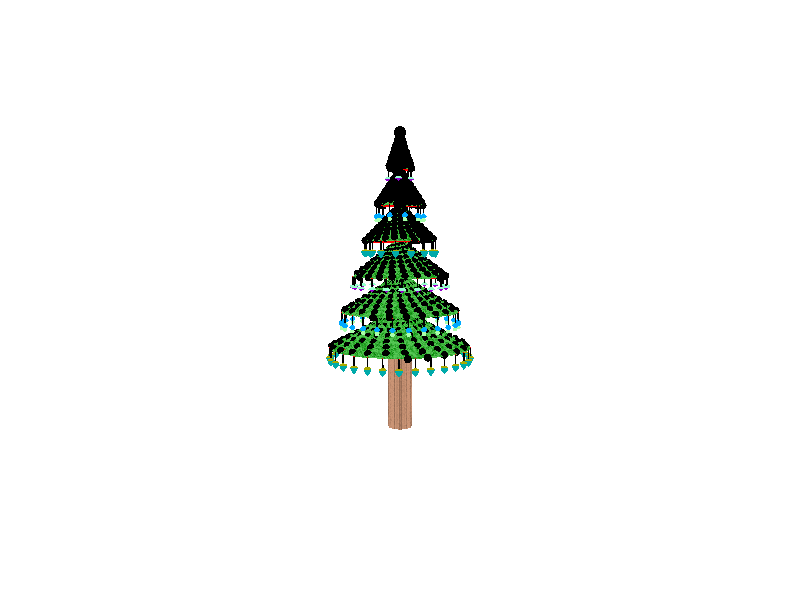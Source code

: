 #include "shapes.inc"
#include "colors.inc"
#include "textures.inc"


#declare sca=50;  									// scalaire pour la taille

//global_settings { max_trace_level 20 }

camera {
    location <0.2*sca,1*sca,14.5> 					// location of camera
    look_at <0,0,10>								// ou la camera va se fixer 
    sky <0,0,1> 									// pour avoir le Z en haut
    right <-image_width/image_height,0,0>	 	    // pour un repere direct
    rotate<0,0, -360*(clock+0.10)>
}

light_source { <0.4*sca,1*sca,14.5> White }		    // light source
light_source { <-0.4*sca,1*sca,14.5> White }       	// light source          

background {White}								  	  // fond d'ecran blanc

#declare hauteur=6;
#declare rayon=6; 
#declare ecartHauteur=hauteur/2;
#declare nombreDeCone=6; 
#declare i=0;
#declare Pi=3.1415;
#declare rayonDeBoule=0.05;
#declare nombreDeBoule=30;
#declare nombreDeCylindre=nombreDeBoule;
#declare rot=2*Pi/nombreDeBoule/2;
#declare rFicelle = 0.06; 

//ne pas multiplier 
#macro Bspline4(step,P0,P1,P2,P3,P4,eq)
	 #local eq=(pow((1-step),4)*P0+4*step*pow((1-step),3)*P1+6*pow(step,2)*pow((1-step),2)*P2+4*pow(step,3)*(1-step)*P3+pow(step,4)*P4);
#end

#macro Bspline2(step,P0,P1,P2, eq)
	 #local eq=(pow((1-step),2)*P0+2*(1-step)*step*P1+step*step*P2);
#end

//Creation des lathes
#macro createLathe(nbPoints, P0, P1, P2, P3, colorr, tX, tY, tZ)
lathe{
  bezier_spline
  nbPoints,
  P0, P1, P2, P3
  pigment {color colorr}
  rotate <90, 0, 0> // <x°, y°, z°>
  scale <0.1, 0.1, 0.1> // <x, y, z>
  translate <tX, tY, tZ> // <x, y, z>
}
#end

//Creation de la guirlande
#macro guirlande(P0,P1,P2,P3,P4,nb,dimCyl,color1)
    #local M=<0,0,0>;
    #local tabP=array[nb+1];
    #for(i,0,nb)
        #local t0=i/nb;
        #local M=<0,0,0>;
        Bspline4(t0,P0,P1,P2,P3,P4,M)
        #local tabP[i]=M;
    #end
    #for(i,0,nb-1)

        cylinder{
            tabP[i] 
            tabP[i+1] 
            dimCyl
            pigment {color1}
        }
    #end
#end


//Creation de la guirlande Electrique
#macro guirlandeElectrique(P0,P1,P2,nb,dimCyl,color1)
    #local M=<0,0,0>;
    #local tabP=array[nb+1];
    #for(i,0,nb)
        #local t0=i/nb;
        #local M=<0,0,0>;
        Bspline2(t0,P0,P1,P2,M)
        #local tabP[i]=M;
    #end
    #for(i,0,nb-1)

        cylinder{
            tabP[i] 
            tabP[i+1] 
            dimCyl
            pigment {color color1}
        }
    #end
#end

#macro spirale(pente,hauteurspirale,hauteuroffset,nbTours,nbPoints,nbPointsGuirlande,dimCyl,Ccouleur,pointFinal)
    #local tabP=array[nbPoints+1];
	#local i = 0;
    #while(i<nbPoints+1)
		#declare paramZ=(hauteuroffset+hauteurspirale) - ((i/nbPoints) * hauteurspirale)  ;
		#declare coeff= (hauteurspirale+hauteuroffset-paramZ)*pente  ;
		#declare paramX=coeff*cos(degrees(nbTours*paramZ));
		#declare paramY=coeff*sin(degrees(nbTours*paramZ));
        #declare tabP[i]=<paramX,paramY,paramZ>;
        sphere {
			tabP[i], 0.3 // <x, y, z>, radius
			
		}
             
		#local i = i+1;
    #end
	
	
	#local pointFinal = tabP[nbPoints];	
	#local i = 1;
    #while(i<nbPoints-4)
		guirlande(tabP[i-1],tabP[i],tabP[i+1],tabP[i+2],tabP[i+3],nbPointsGuirlande,dimCyl,Ccouleur)
		#local i = i+4;
    #end
	guirlande(tabP[nbPoints-4],tabP[nbPoints-3],tabP[nbPoints-2],tabP[nbPoints-1],pointFinal,nbPointsGuirlande,dimCyl,Ccouleur)
#end

#declare endpoint = <0,0,ecartHauteur+hauteur>; 

#declare sapin=object{									// creation du sapin
	union{         
				  cylinder{											// creation du cylindre qui est la base du tronc
				            <0,0,-1>									// position du cylindre
				            <0,0,hauteur>								// mesure du cylindre
				            1											// rayon du cylindre
				            texture {DMFDarkOak scale 0.1}			// texture que le cylindre va prendre
			        	}
       #while(i< nombreDeCone)

			   	union {
					#local hauteurspirale = ecartHauteur;
					#local hauteurtmp = hauteur+ecartHauteur*(i);
					#local pointDepart = <0,0,hauteur+ecartHauteur*(i)>;
					#local dimcyl = 0.12;
					#local pente = ((rayon*(1-i/nombreDeCone))/ecartHauteur)  ;
					#local P1 = < (endpoint.x - pointDepart.x)*1/4,(endpoint.y - pointDepart.y)*1/4,hauteur+ecartHauteur*(i)>;
					#local P2 = < (endpoint.x - pointDepart.x)*1/2,(endpoint.y - pointDepart.y)*1/2,hauteur+ecartHauteur*(i)>;
					#local P3 = < (endpoint.x - pointDepart.x)*3/4,(endpoint.y - pointDepart.y)*3/4,hauteur+ecartHauteur*(i)>;
					spirale(pente,hauteurspirale,hauteurtmp,10,203,100,dimcyl,Red,endpoint)
				
					guirlande(pointDepart,P1,P2,P3,endpoint,100,dimcyl,Red)

			   	}
	       	
		       difference {
				   
						cone{											//creation du cone
							<0,0,hauteur+ecartHauteur*i> 		// location of base point
							rayon*(1-i/nombreDeCone)			// base point radius
							<0,0,hauteur+ecartHauteur*(i+1)> 	// location of cap point
							1-(1+i)/nombreDeCone				// cap point radius 
					   }
					
					#declare j=0;
					union {
						#while(j<nombreDeCylindre)				//nombre de cylindre a enlever
						cylinder{ 
							<	(rayon*(1-i/nombreDeCone))*cos (2*Pi*j/nombreDeCylindre),  //position du cylindre a enlever
								(rayon*(1-i/nombreDeCone))*sin(2*Pi*j/nombreDeCylindre),
								hauteur+i*ecartHauteur	>
						   	<	((1-(i+1)/nombreDeCone))*cos (2*Pi*j/nombreDeCylindre),      // mesure du cylindre a enlever
						            ((1-(i+1)/nombreDeCone))*sin(2*Pi*j/nombreDeCylindre),
			                         	hauteur+(i+1)*ecartHauteur	>
				                        ((1-(i)/nombreDeCone))/8					//rayon du cylindre a enlever
		                        }
		                        #declare j=j+1;
                  		#end  
					}
 					pigment{Jade}							// color of leaves


	       	}
			#declare j=0;
			union {
				#while(j<nombreDeBoule)						//ajout de nombreDeBoule Boule
		     		union {
					#declare rayonJ = rayon*(1-i/nombreDeCone);	 
					#declare pointX=rayonJ*cos (2*Pi*j/nombreDeBoule+rot);
					#declare pointY=rayonJ*sin (2*Pi*j/nombreDeBoule+rot);
					#declare pointZ=hauteur+i*ecartHauteur ;
					
					 union {
						 sphere{										//creation des boules rouges
				     		 		<pointX, pointY, pointZ> 
					     		 	rayonDeBoule
				                  	pigment {Red} finish{diffuse 10}
		                  	}	
			                  cylinder {
			     		 		<pointX, pointY, pointZ> 
		 					<pointX, pointY, pointZ-0.7> 
							rFicelle
			                  	pigment {Black}
			                 	}
					 }
					 #declare latheX=	(rayon*(1-i/nombreDeCone))*cos (2*Pi*j/nombreDeBoule+rot);
					 #declare latheY=(rayon*(1-i/nombreDeCone))*sin(2*Pi*j/nombreDeBoule+rot);
					 #declare latheZ=hauteur+i*ecartHauteur-0.7-0.2;

					 
					 #if( mod(i,3)=0)
					 union {
					 	createLathe(4, <0, -5 >, <3, -2 >, <3, 0 > , <3, 0.5>, rgbt<0,0.4,0.4,0.3>, latheX, latheY, latheZ)
						createLathe(4, <3, 0.5>, <2, 2 >, <2, 1 >, <rFicelle*10, 2 >, rgbt<0.4,0.4,0,0.3>,  latheX, latheY, latheZ)
						 }
					 
					 #end
					 #if( mod(i,3)=1)
					  union {
					  	createLathe(4, <1, -5 >, <2, -4 >, <2, -3 > , <1, -2>, rgbt<0.4,1,0.4,0.3>,  latheX, latheY, latheZ)
						createLathe(4, <1, -2>, <3, -1 >, <3, 0 >, <rFicelle*10, 2 >, rgbt<0,0.4,1,0.3>,  latheX, latheY, latheZ)
						 }
					 
					 #end
					  #if( mod(i,3)=2)
					  union{
					  	createLathe(4,  <0, -2 >, <1, -1>, <2, 0 >, <3,0>, rgbt<0.3,0,0.6,0.3>,  latheX, latheY, latheZ)
						createLathe(4,  <3, 0 >, <3, 1>, <2, 2 >, <rFicelle*10, 2 >, rgb<0.3,1,0.6,0.3>,  latheX, latheY, latheZ)
					  }
					 #end

					}
	                  #declare j=j+1;
	               #end
			}
             #declare nombreDeBoule = nombreDeBoule-5;
             #declare nombreDeCylindre=nombreDeBoule;
             #declare rot=2*Pi/nombreDeBoule/2;
	       #declare i=i+1;
	       #end
	       union {
	       sphere{										//creation des boules rouges
			     	<	0, 0, hauteur+nombreDeCone*ecartHauteur >  //position de la boule au sommet
	     		 		0.5				
					pigment {Black}
	                  }

	       }
	} 
	
}
object{sapin}